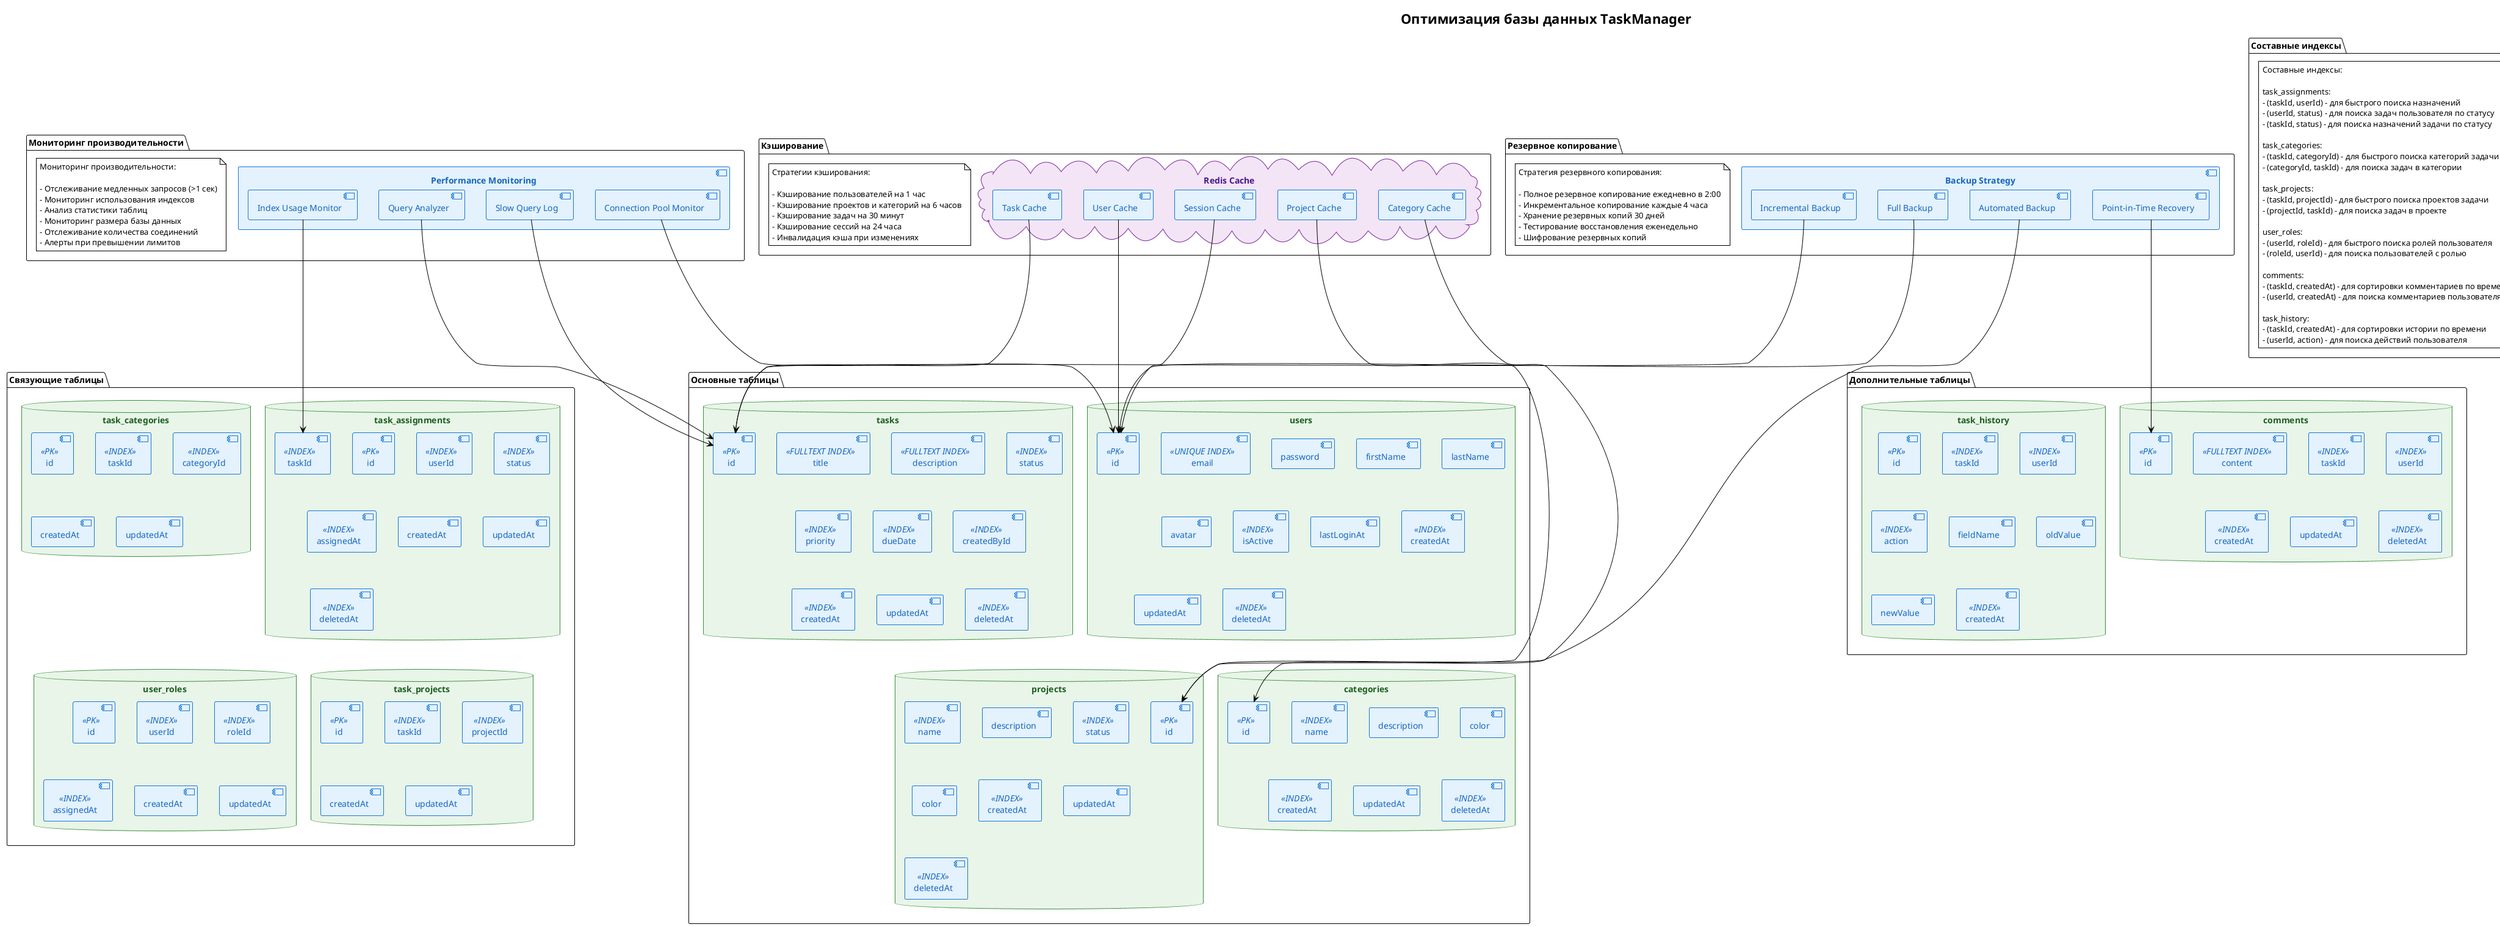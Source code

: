 @startuml TaskManager Database Optimization

!theme plain
skinparam backgroundColor #FFFFFF
skinparam database {
  BackgroundColor #E8F5E8
  BorderColor #388E3C
  FontColor #1B5E20
}
skinparam component {
  BackgroundColor #E3F2FD
  BorderColor #1976D2
  FontColor #1565C0
}
skinparam cloud {
  BackgroundColor #F3E5F5
  BorderColor #7B1FA2
  FontColor #4A148C
}

title Оптимизация базы данных TaskManager

package "Основные таблицы" {
  database "users" {
    [id] as users_id <<PK>>
    [email] as users_email <<UNIQUE INDEX>>
    [password] as users_password
    [firstName] as users_firstName
    [lastName] as users_lastName
    [avatar] as users_avatar
    [isActive] as users_isActive <<INDEX>>
    [lastLoginAt] as users_lastLoginAt
    [createdAt] as users_createdAt <<INDEX>>
    [updatedAt] as users_updatedAt
    [deletedAt] as users_deletedAt <<INDEX>>
  }
  
  database "tasks" {
    [id] as tasks_id <<PK>>
    [title] as tasks_title <<FULLTEXT INDEX>>
    [description] as tasks_description <<FULLTEXT INDEX>>
    [status] as tasks_status <<INDEX>>
    [priority] as tasks_priority <<INDEX>>
    [dueDate] as tasks_dueDate <<INDEX>>
    [createdById] as tasks_createdById <<INDEX>>
    [createdAt] as tasks_createdAt <<INDEX>>
    [updatedAt] as tasks_updatedAt
    [deletedAt] as tasks_deletedAt <<INDEX>>
  }
  
  database "projects" {
    [id] as projects_id <<PK>>
    [name] as projects_name <<INDEX>>
    [description] as projects_description
    [status] as projects_status <<INDEX>>
    [color] as projects_color
    [createdAt] as projects_createdAt <<INDEX>>
    [updatedAt] as projects_updatedAt
    [deletedAt] as projects_deletedAt <<INDEX>>
  }
  
  database "categories" {
    [id] as categories_id <<PK>>
    [name] as categories_name <<INDEX>>
    [description] as categories_description
    [color] as categories_color
    [createdAt] as categories_createdAt <<INDEX>>
    [updatedAt] as categories_updatedAt
    [deletedAt] as categories_deletedAt <<INDEX>>
  }
}

package "Связующие таблицы" {
  database "task_assignments" {
    [id] as ta_id <<PK>>
    [taskId] as ta_taskId <<INDEX>>
    [userId] as ta_userId <<INDEX>>
    [status] as ta_status <<INDEX>>
    [assignedAt] as ta_assignedAt <<INDEX>>
    [createdAt] as ta_createdAt
    [updatedAt] as ta_updatedAt
    [deletedAt] as ta_deletedAt <<INDEX>>
  }
  
  database "task_categories" {
    [id] as tc_id <<PK>>
    [taskId] as tc_taskId <<INDEX>>
    [categoryId] as tc_categoryId <<INDEX>>
    [createdAt] as tc_createdAt
    [updatedAt] as tc_updatedAt
  }
  
  database "task_projects" {
    [id] as tp_id <<PK>>
    [taskId] as tp_taskId <<INDEX>>
    [projectId] as tp_projectId <<INDEX>>
    [createdAt] as tp_createdAt
    [updatedAt] as tp_updatedAt
  }
  
  database "user_roles" {
    [id] as ur_id <<PK>>
    [userId] as ur_userId <<INDEX>>
    [roleId] as ur_roleId <<INDEX>>
    [assignedAt] as ur_assignedAt <<INDEX>>
    [createdAt] as ur_createdAt
    [updatedAt] as ur_updatedAt
  }
}

package "Дополнительные таблицы" {
  database "comments" {
    [id] as comments_id <<PK>>
    [content] as comments_content <<FULLTEXT INDEX>>
    [taskId] as comments_taskId <<INDEX>>
    [userId] as comments_userId <<INDEX>>
    [createdAt] as comments_createdAt <<INDEX>>
    [updatedAt] as comments_updatedAt
    [deletedAt] as comments_deletedAt <<INDEX>>
  }
  
  database "task_history" {
    [id] as th_id <<PK>>
    [taskId] as th_taskId <<INDEX>>
    [userId] as th_userId <<INDEX>>
    [action] as th_action <<INDEX>>
    [fieldName] as th_fieldName
    [oldValue] as th_oldValue
    [newValue] as th_newValue
    [createdAt] as th_createdAt <<INDEX>>
  }
}

package "Составные индексы" {
  note as CompositeIndexes
    Составные индексы:
    
    task_assignments:
    - (taskId, userId) - для быстрого поиска назначений
    - (userId, status) - для поиска задач пользователя по статусу
    - (taskId, status) - для поиска назначений задачи по статусу
    
    task_categories:
    - (taskId, categoryId) - для быстрого поиска категорий задачи
    - (categoryId, taskId) - для поиска задач в категории
    
    task_projects:
    - (taskId, projectId) - для быстрого поиска проектов задачи
    - (projectId, taskId) - для поиска задач в проекте
    
    user_roles:
    - (userId, roleId) - для быстрого поиска ролей пользователя
    - (roleId, userId) - для поиска пользователей с ролью
    
    comments:
    - (taskId, createdAt) - для сортировки комментариев по времени
    - (userId, createdAt) - для поиска комментариев пользователя
    
    task_history:
    - (taskId, createdAt) - для сортировки истории по времени
    - (userId, action) - для поиска действий пользователя
  end note
}

package "Партиционирование" {
  note as Partitioning
    Стратегии партиционирования:
    
    task_history:
    - По дате (PARTITION BY RANGE (YEAR(createdAt)))
    - Хранение истории за последние 2 года
    - Архивирование старых записей
    
    comments:
    - По дате (PARTITION BY RANGE (YEAR(createdAt)))
    - Хранение комментариев за последние 3 года
    
    tasks:
    - По статусу (PARTITION BY LIST (status))
    - Отдельные партиции для активных и завершенных задач
  end note
}

package "Кэширование" {
  cloud "Redis Cache" {
    [User Cache] as user_cache
    [Task Cache] as task_cache
    [Project Cache] as project_cache
    [Category Cache] as category_cache
    [Session Cache] as session_cache
  }
  
  note as Caching
    Стратегии кэширования:
    
    - Кэширование пользователей на 1 час
    - Кэширование проектов и категорий на 6 часов
    - Кэширование задач на 30 минут
    - Кэширование сессий на 24 часа
    - Инвалидация кэша при изменениях
  end note
}

package "Оптимизация запросов" {
  note as QueryOptimization
    Оптимизация запросов:
    
    1. Использование EXPLAIN для анализа планов выполнения
    2. Оптимизация JOIN операций
    3. Использование подзапросов вместо JOIN где возможно
    4. Применение LIMIT для пагинации
    5. Использование индексов для сортировки
    6. Избежание SELECT * в пользу конкретных полей
    7. Использование EXISTS вместо IN для больших наборов
  end note
}

package "Мониторинг производительности" {
  component "Performance Monitoring" {
    [Query Analyzer] as query_analyzer
    [Index Usage Monitor] as index_monitor
    [Slow Query Log] as slow_query_log
    [Connection Pool Monitor] as connection_monitor
  }
  
  note as Monitoring
    Мониторинг производительности:
    
    - Отслеживание медленных запросов (>1 сек)
    - Мониторинг использования индексов
    - Анализ статистики таблиц
    - Мониторинг размера базы данных
    - Отслеживание количества соединений
    - Алерты при превышении лимитов
  end note
}

package "Резервное копирование" {
  component "Backup Strategy" {
    [Full Backup] as full_backup
    [Incremental Backup] as incremental_backup
    [Point-in-Time Recovery] as pitr
    [Automated Backup] as auto_backup
  }
  
  note as Backup
    Стратегия резервного копирования:
    
    - Полное резервное копирование ежедневно в 2:00
    - Инкрементальное копирование каждые 4 часа
    - Хранение резервных копий 30 дней
    - Тестирование восстановления еженедельно
    - Шифрование резервных копий
  end note
}

' Связи между компонентами
user_cache --> users_id
task_cache --> tasks_id
project_cache --> projects_id
category_cache --> categories_id
session_cache --> users_id

query_analyzer --> tasks_id
index_monitor --> ta_taskId
slow_query_log --> tasks_id
connection_monitor --> users_id

full_backup --> users_id
incremental_backup --> tasks_id
pitr --> comments_id
auto_backup --> projects_id

@enduml 